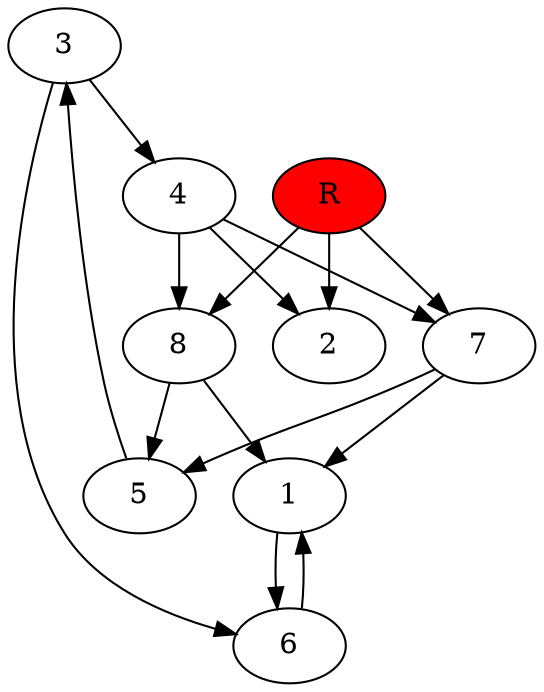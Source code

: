 digraph prb43588 {
	1
	2
	3
	4
	5
	6
	7
	8
	R [fillcolor="#ff0000" style=filled]
	1 -> 6
	3 -> 4
	3 -> 6
	4 -> 2
	4 -> 7
	4 -> 8
	5 -> 3
	6 -> 1
	7 -> 1
	7 -> 5
	8 -> 1
	8 -> 5
	R -> 2
	R -> 7
	R -> 8
}
